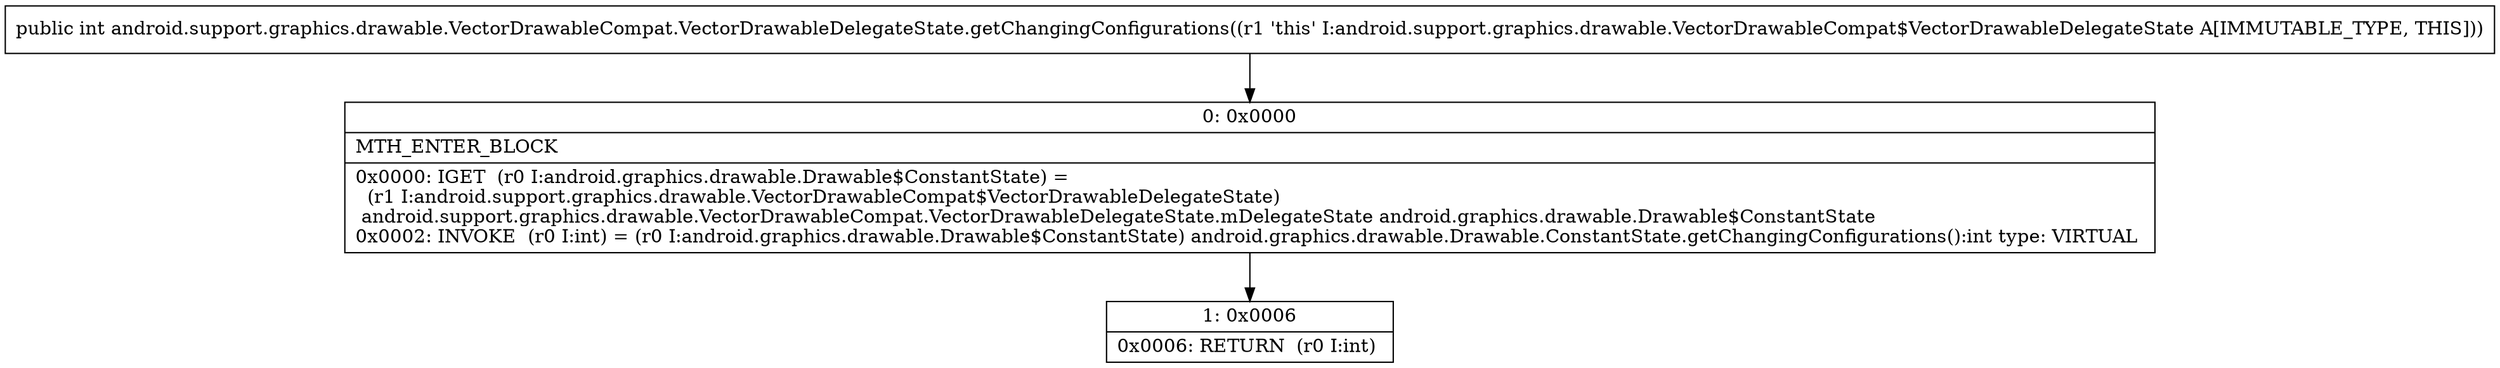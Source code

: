 digraph "CFG forandroid.support.graphics.drawable.VectorDrawableCompat.VectorDrawableDelegateState.getChangingConfigurations()I" {
Node_0 [shape=record,label="{0\:\ 0x0000|MTH_ENTER_BLOCK\l|0x0000: IGET  (r0 I:android.graphics.drawable.Drawable$ConstantState) = \l  (r1 I:android.support.graphics.drawable.VectorDrawableCompat$VectorDrawableDelegateState)\l android.support.graphics.drawable.VectorDrawableCompat.VectorDrawableDelegateState.mDelegateState android.graphics.drawable.Drawable$ConstantState \l0x0002: INVOKE  (r0 I:int) = (r0 I:android.graphics.drawable.Drawable$ConstantState) android.graphics.drawable.Drawable.ConstantState.getChangingConfigurations():int type: VIRTUAL \l}"];
Node_1 [shape=record,label="{1\:\ 0x0006|0x0006: RETURN  (r0 I:int) \l}"];
MethodNode[shape=record,label="{public int android.support.graphics.drawable.VectorDrawableCompat.VectorDrawableDelegateState.getChangingConfigurations((r1 'this' I:android.support.graphics.drawable.VectorDrawableCompat$VectorDrawableDelegateState A[IMMUTABLE_TYPE, THIS])) }"];
MethodNode -> Node_0;
Node_0 -> Node_1;
}

